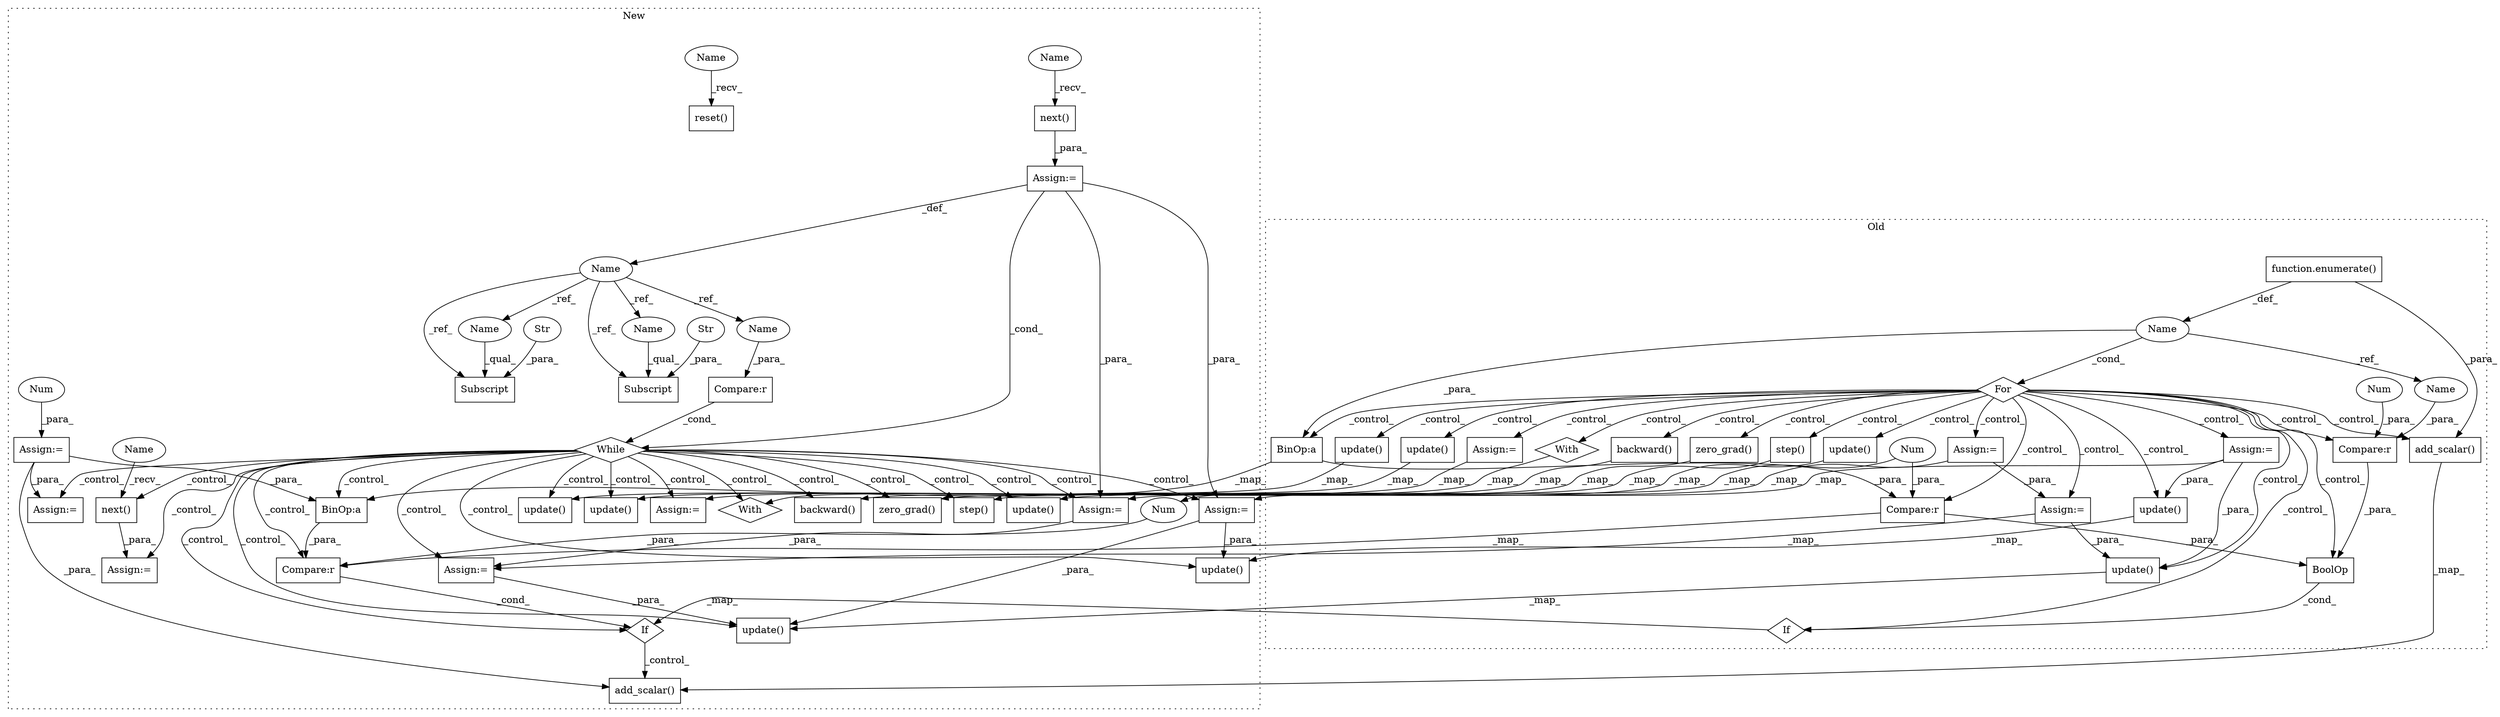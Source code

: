digraph G {
subgraph cluster0 {
1 [label="For" a="107" s="6445,6495" l="4,46" shape="diamond"];
4 [label="function.enumerate()" a="75" s="6468,6494" l="10,1" shape="box"];
5 [label="Name" a="87" s="6449" l="5" shape="ellipse"];
6 [label="Assign:=" a="68" s="7298" l="3" shape="box"];
10 [label="update()" a="75" s="7403,7440" l="14,1" shape="box"];
12 [label="Assign:=" a="68" s="6641" l="3" shape="box"];
14 [label="update()" a="75" s="7226" l="15" shape="box"];
15 [label="Assign:=" a="68" s="7530" l="3" shape="box"];
29 [label="With" a="39" s="6799,6807" l="5,25" shape="diamond"];
32 [label="If" a="96" s="7666" l="3" shape="diamond"];
34 [label="update()" a="75" s="7356,7393" l="14,1" shape="box"];
36 [label="add_scalar()" a="75" s="7584,7656" l="18,1" shape="box"];
37 [label="backward()" a="75" s="6943" l="29" shape="box"];
39 [label="zero_grad()" a="75" s="6737" l="17" shape="box"];
41 [label="Compare:r" a="40" s="7709" l="10" shape="box"];
42 [label="Compare:r" a="40" s="7669" l="35" shape="box"];
44 [label="BoolOp" a="72" s="7669" l="50" shape="box"];
46 [label="BinOp:a" a="82" s="7674" l="3" shape="box"];
47 [label="Num" a="76" s="7703" l="1" shape="ellipse"];
49 [label="Num" a="76" s="7718" l="1" shape="ellipse"];
51 [label="step()" a="75" s="7195,7216" l="12,1" shape="box"];
53 [label="update()" a="75" s="7482,7517" l="18,1" shape="box"];
55 [label="Assign:=" a="68" s="6588" l="3" shape="box"];
57 [label="update()" a="75" s="6541,6575" l="17,1" shape="box"];
61 [label="Name" a="87" s="7709" l="5" shape="ellipse"];
label = "Old";
style="dotted";
}
subgraph cluster1 {
2 [label="reset()" a="75" s="7828" l="24" shape="box"];
3 [label="next()" a="75" s="7870" l="23" shape="box"];
7 [label="Assign:=" a="68" s="8751" l="3" shape="box"];
8 [label="next()" a="75" s="9326" l="23" shape="box"];
9 [label="update()" a="75" s="8856,8893" l="14,1" shape="box"];
11 [label="Assign:=" a="68" s="8086" l="3" shape="box"];
13 [label="update()" a="75" s="8679" l="15" shape="box"];
16 [label="Assign:=" a="68" s="8983" l="3" shape="box"];
17 [label="Compare:r" a="40" s="7904" l="22" shape="box"];
18 [label="Name" a="87" s="7857" l="10" shape="ellipse"];
19 [label="Subscript" a="63" s="8022,0" l="16,0" shape="box"];
20 [label="Str" a="66" s="8033" l="4" shape="ellipse"];
21 [label="Subscript" a="63" s="8089,0" l="16,0" shape="box"];
22 [label="Str" a="66" s="8100" l="4" shape="ellipse"];
23 [label="While" a="52" s="7898,7926" l="6,46" shape="diamond"];
24 [label="Assign:=" a="68" s="7867" l="3" shape="box"];
25 [label="Assign:=" a="68" s="9323" l="3" shape="box"];
26 [label="Assign:=" a="68" s="9448" l="4" shape="box"];
27 [label="Assign:=" a="68" s="7717" l="3" shape="box"];
28 [label="Num" a="76" s="7720" l="1" shape="ellipse"];
30 [label="With" a="39" s="8258,8266" l="5,25" shape="diamond"];
31 [label="If" a="96" s="9049" l="3" shape="diamond"];
33 [label="update()" a="75" s="8809,8846" l="14,1" shape="box"];
35 [label="add_scalar()" a="75" s="9141,9219" l="18,1" shape="box"];
38 [label="backward()" a="75" s="8402" l="29" shape="box"];
40 [label="zero_grad()" a="75" s="8196" l="17" shape="box"];
43 [label="Compare:r" a="40" s="9052" l="41" shape="box"];
45 [label="BinOp:a" a="82" s="9063" l="3" shape="box"];
48 [label="Num" a="76" s="9092" l="1" shape="ellipse"];
50 [label="step()" a="75" s="8648,8669" l="12,1" shape="box"];
52 [label="update()" a="75" s="8935,8970" l="18,1" shape="box"];
54 [label="Assign:=" a="68" s="8019" l="3" shape="box"];
56 [label="update()" a="75" s="7972,8006" l="17,1" shape="box"];
58 [label="Name" a="87" s="7904" l="10" shape="ellipse"];
59 [label="Name" a="87" s="8022" l="10" shape="ellipse"];
60 [label="Name" a="87" s="8089" l="10" shape="ellipse"];
62 [label="Name" a="87" s="7870" l="16" shape="ellipse"];
63 [label="Name" a="87" s="9326" l="16" shape="ellipse"];
64 [label="Name" a="87" s="7828" l="16" shape="ellipse"];
label = "New";
style="dotted";
}
1 -> 12 [label="_control_"];
1 -> 15 [label="_control_"];
1 -> 57 [label="_control_"];
1 -> 6 [label="_control_"];
1 -> 29 [label="_control_"];
1 -> 32 [label="_control_"];
1 -> 53 [label="_control_"];
1 -> 44 [label="_control_"];
1 -> 51 [label="_control_"];
1 -> 55 [label="_control_"];
1 -> 39 [label="_control_"];
1 -> 34 [label="_control_"];
1 -> 14 [label="_control_"];
1 -> 37 [label="_control_"];
1 -> 46 [label="_control_"];
1 -> 41 [label="_control_"];
1 -> 42 [label="_control_"];
1 -> 10 [label="_control_"];
1 -> 36 [label="_control_"];
3 -> 24 [label="_para_"];
4 -> 36 [label="_para_"];
4 -> 5 [label="_def_"];
5 -> 46 [label="_para_"];
5 -> 1 [label="_cond_"];
5 -> 61 [label="_ref_"];
6 -> 10 [label="_para_"];
6 -> 7 [label="_map_"];
7 -> 9 [label="_para_"];
8 -> 25 [label="_para_"];
10 -> 9 [label="_map_"];
11 -> 7 [label="_para_"];
12 -> 6 [label="_para_"];
12 -> 11 [label="_map_"];
14 -> 13 [label="_map_"];
15 -> 16 [label="_map_"];
17 -> 23 [label="_cond_"];
18 -> 58 [label="_ref_"];
18 -> 59 [label="_ref_"];
18 -> 19 [label="_ref_"];
18 -> 21 [label="_ref_"];
18 -> 60 [label="_ref_"];
20 -> 19 [label="_para_"];
22 -> 21 [label="_para_"];
23 -> 26 [label="_control_"];
23 -> 25 [label="_control_"];
23 -> 31 [label="_control_"];
23 -> 43 [label="_control_"];
23 -> 38 [label="_control_"];
23 -> 7 [label="_control_"];
23 -> 16 [label="_control_"];
23 -> 56 [label="_control_"];
23 -> 9 [label="_control_"];
23 -> 11 [label="_control_"];
23 -> 50 [label="_control_"];
23 -> 45 [label="_control_"];
23 -> 52 [label="_control_"];
23 -> 13 [label="_control_"];
23 -> 40 [label="_control_"];
23 -> 33 [label="_control_"];
23 -> 30 [label="_control_"];
23 -> 8 [label="_control_"];
23 -> 54 [label="_control_"];
24 -> 18 [label="_def_"];
24 -> 54 [label="_para_"];
24 -> 11 [label="_para_"];
24 -> 23 [label="_cond_"];
27 -> 35 [label="_para_"];
27 -> 45 [label="_para_"];
27 -> 26 [label="_para_"];
28 -> 27 [label="_para_"];
29 -> 30 [label="_map_"];
31 -> 35 [label="_control_"];
32 -> 31 [label="_map_"];
34 -> 33 [label="_map_"];
36 -> 35 [label="_map_"];
37 -> 38 [label="_map_"];
39 -> 40 [label="_map_"];
41 -> 44 [label="_para_"];
42 -> 44 [label="_para_"];
42 -> 43 [label="_map_"];
43 -> 31 [label="_cond_"];
44 -> 32 [label="_cond_"];
45 -> 43 [label="_para_"];
46 -> 42 [label="_para_"];
46 -> 45 [label="_map_"];
47 -> 48 [label="_map_"];
47 -> 42 [label="_para_"];
48 -> 43 [label="_para_"];
49 -> 41 [label="_para_"];
51 -> 50 [label="_map_"];
53 -> 52 [label="_map_"];
54 -> 9 [label="_para_"];
54 -> 33 [label="_para_"];
55 -> 10 [label="_para_"];
55 -> 54 [label="_map_"];
55 -> 34 [label="_para_"];
57 -> 56 [label="_map_"];
58 -> 17 [label="_para_"];
59 -> 19 [label="_qual_"];
60 -> 21 [label="_qual_"];
61 -> 41 [label="_para_"];
62 -> 3 [label="_recv_"];
63 -> 8 [label="_recv_"];
64 -> 2 [label="_recv_"];
}